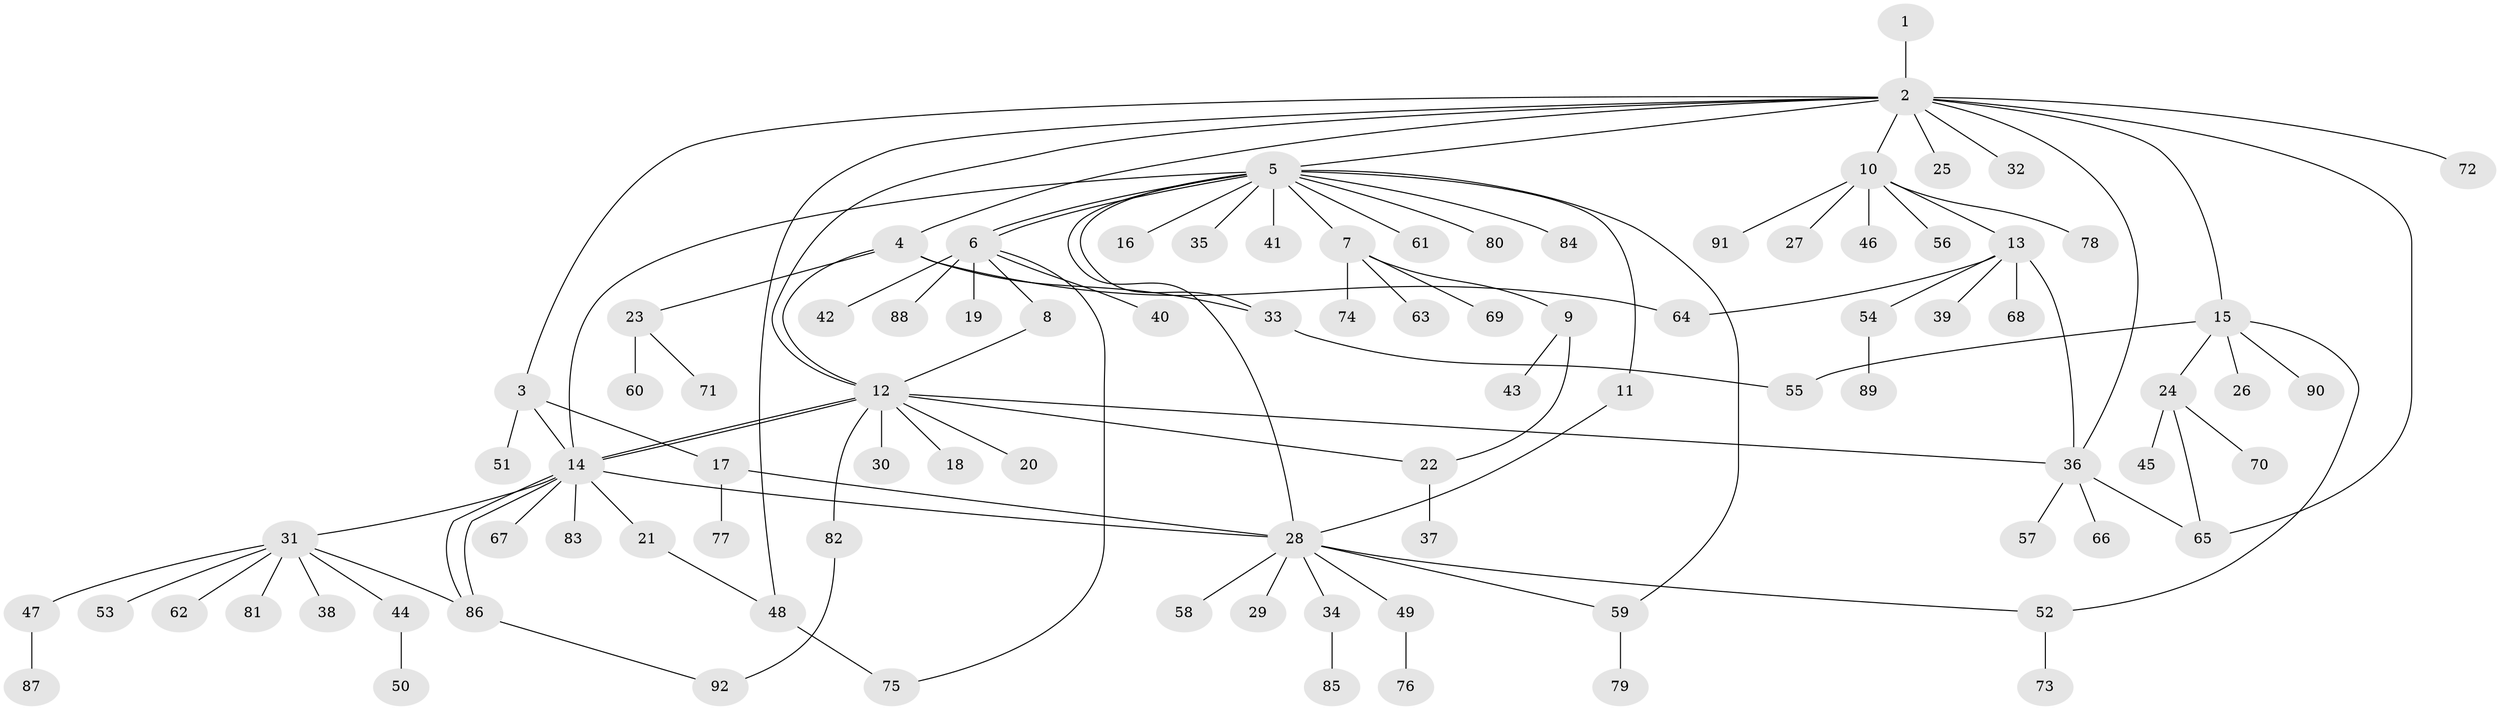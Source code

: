 // Generated by graph-tools (version 1.1) at 2025/01/03/09/25 03:01:55]
// undirected, 92 vertices, 115 edges
graph export_dot {
graph [start="1"]
  node [color=gray90,style=filled];
  1;
  2;
  3;
  4;
  5;
  6;
  7;
  8;
  9;
  10;
  11;
  12;
  13;
  14;
  15;
  16;
  17;
  18;
  19;
  20;
  21;
  22;
  23;
  24;
  25;
  26;
  27;
  28;
  29;
  30;
  31;
  32;
  33;
  34;
  35;
  36;
  37;
  38;
  39;
  40;
  41;
  42;
  43;
  44;
  45;
  46;
  47;
  48;
  49;
  50;
  51;
  52;
  53;
  54;
  55;
  56;
  57;
  58;
  59;
  60;
  61;
  62;
  63;
  64;
  65;
  66;
  67;
  68;
  69;
  70;
  71;
  72;
  73;
  74;
  75;
  76;
  77;
  78;
  79;
  80;
  81;
  82;
  83;
  84;
  85;
  86;
  87;
  88;
  89;
  90;
  91;
  92;
  1 -- 2;
  2 -- 3;
  2 -- 4;
  2 -- 5;
  2 -- 10;
  2 -- 12;
  2 -- 15;
  2 -- 25;
  2 -- 32;
  2 -- 36;
  2 -- 48;
  2 -- 65;
  2 -- 72;
  3 -- 14;
  3 -- 17;
  3 -- 51;
  4 -- 12;
  4 -- 23;
  4 -- 33;
  4 -- 64;
  5 -- 6;
  5 -- 6;
  5 -- 7;
  5 -- 11;
  5 -- 14;
  5 -- 16;
  5 -- 28;
  5 -- 33;
  5 -- 35;
  5 -- 41;
  5 -- 59;
  5 -- 61;
  5 -- 80;
  5 -- 84;
  6 -- 8;
  6 -- 19;
  6 -- 40;
  6 -- 42;
  6 -- 75;
  6 -- 88;
  7 -- 9;
  7 -- 63;
  7 -- 69;
  7 -- 74;
  8 -- 12;
  9 -- 22;
  9 -- 43;
  10 -- 13;
  10 -- 27;
  10 -- 46;
  10 -- 56;
  10 -- 78;
  10 -- 91;
  11 -- 28;
  12 -- 14;
  12 -- 14;
  12 -- 18;
  12 -- 20;
  12 -- 22;
  12 -- 30;
  12 -- 36;
  12 -- 82;
  13 -- 36;
  13 -- 39;
  13 -- 54;
  13 -- 64;
  13 -- 68;
  14 -- 21;
  14 -- 28;
  14 -- 31;
  14 -- 67;
  14 -- 83;
  14 -- 86;
  14 -- 86;
  15 -- 24;
  15 -- 26;
  15 -- 52;
  15 -- 55;
  15 -- 90;
  17 -- 28;
  17 -- 77;
  21 -- 48;
  22 -- 37;
  23 -- 60;
  23 -- 71;
  24 -- 45;
  24 -- 65;
  24 -- 70;
  28 -- 29;
  28 -- 34;
  28 -- 49;
  28 -- 52;
  28 -- 58;
  28 -- 59;
  31 -- 38;
  31 -- 44;
  31 -- 47;
  31 -- 53;
  31 -- 62;
  31 -- 81;
  31 -- 86;
  33 -- 55;
  34 -- 85;
  36 -- 57;
  36 -- 65;
  36 -- 66;
  44 -- 50;
  47 -- 87;
  48 -- 75;
  49 -- 76;
  52 -- 73;
  54 -- 89;
  59 -- 79;
  82 -- 92;
  86 -- 92;
}
